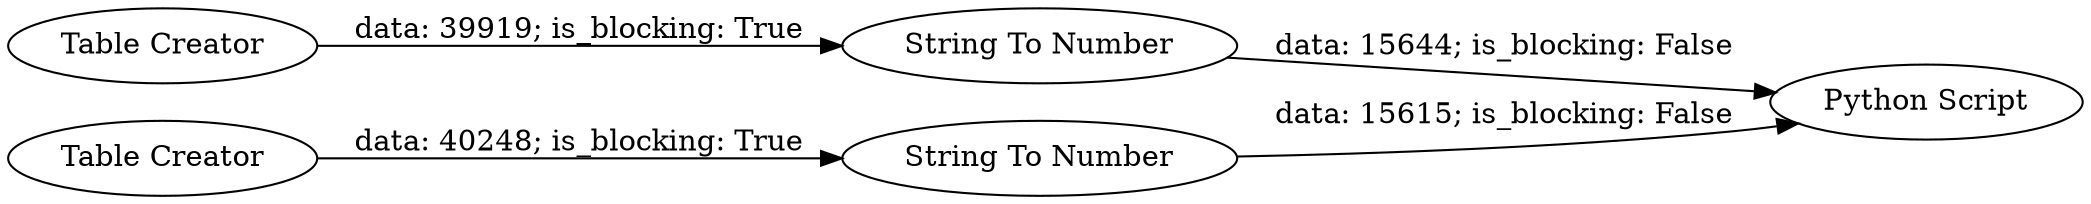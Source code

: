digraph {
	"1834101185310601626_69" [label="String To Number"]
	"1834101185310601626_28" [label="Table Creator"]
	"1834101185310601626_29" [label="Table Creator"]
	"1834101185310601626_70" [label="String To Number"]
	"1834101185310601626_68" [label="Python Script"]
	"1834101185310601626_69" -> "1834101185310601626_68" [label="data: 15615; is_blocking: False"]
	"1834101185310601626_29" -> "1834101185310601626_70" [label="data: 39919; is_blocking: True"]
	"1834101185310601626_28" -> "1834101185310601626_69" [label="data: 40248; is_blocking: True"]
	"1834101185310601626_70" -> "1834101185310601626_68" [label="data: 15644; is_blocking: False"]
	rankdir=LR
}
